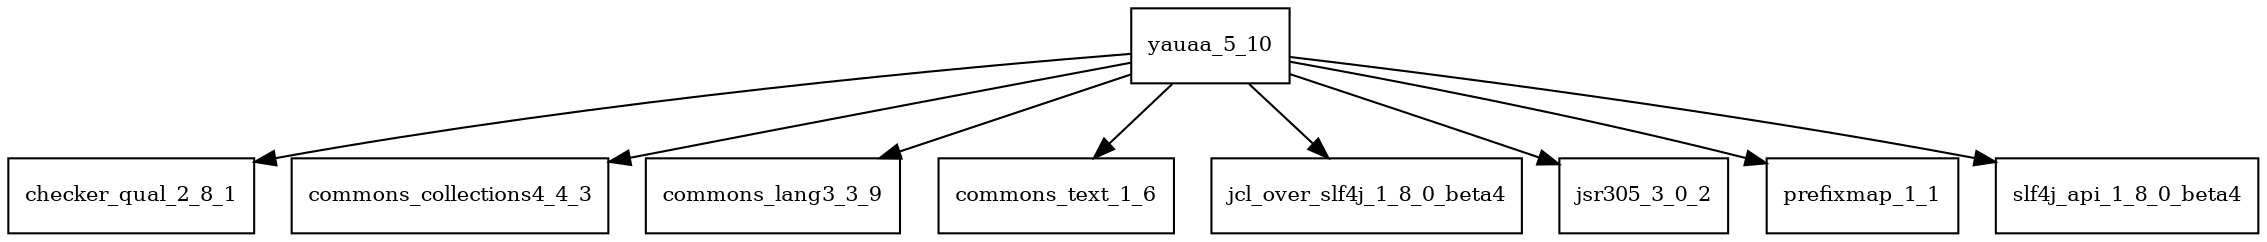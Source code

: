 digraph yauaa_5_10_dependencies {
  node [shape = box, fontsize=10.0];
  yauaa_5_10 -> checker_qual_2_8_1;
  yauaa_5_10 -> commons_collections4_4_3;
  yauaa_5_10 -> commons_lang3_3_9;
  yauaa_5_10 -> commons_text_1_6;
  yauaa_5_10 -> jcl_over_slf4j_1_8_0_beta4;
  yauaa_5_10 -> jsr305_3_0_2;
  yauaa_5_10 -> prefixmap_1_1;
  yauaa_5_10 -> slf4j_api_1_8_0_beta4;
}
